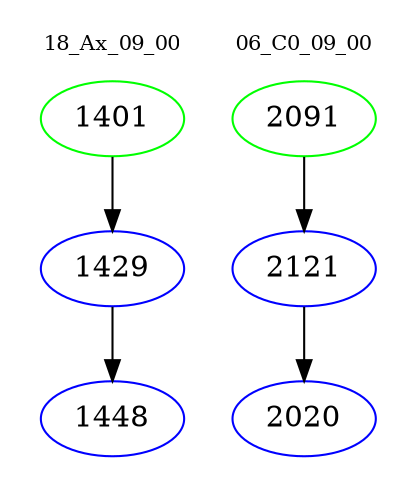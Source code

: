 digraph{
subgraph cluster_0 {
color = white
label = "18_Ax_09_00";
fontsize=10;
T0_1401 [label="1401", color="green"]
T0_1401 -> T0_1429 [color="black"]
T0_1429 [label="1429", color="blue"]
T0_1429 -> T0_1448 [color="black"]
T0_1448 [label="1448", color="blue"]
}
subgraph cluster_1 {
color = white
label = "06_C0_09_00";
fontsize=10;
T1_2091 [label="2091", color="green"]
T1_2091 -> T1_2121 [color="black"]
T1_2121 [label="2121", color="blue"]
T1_2121 -> T1_2020 [color="black"]
T1_2020 [label="2020", color="blue"]
}
}
